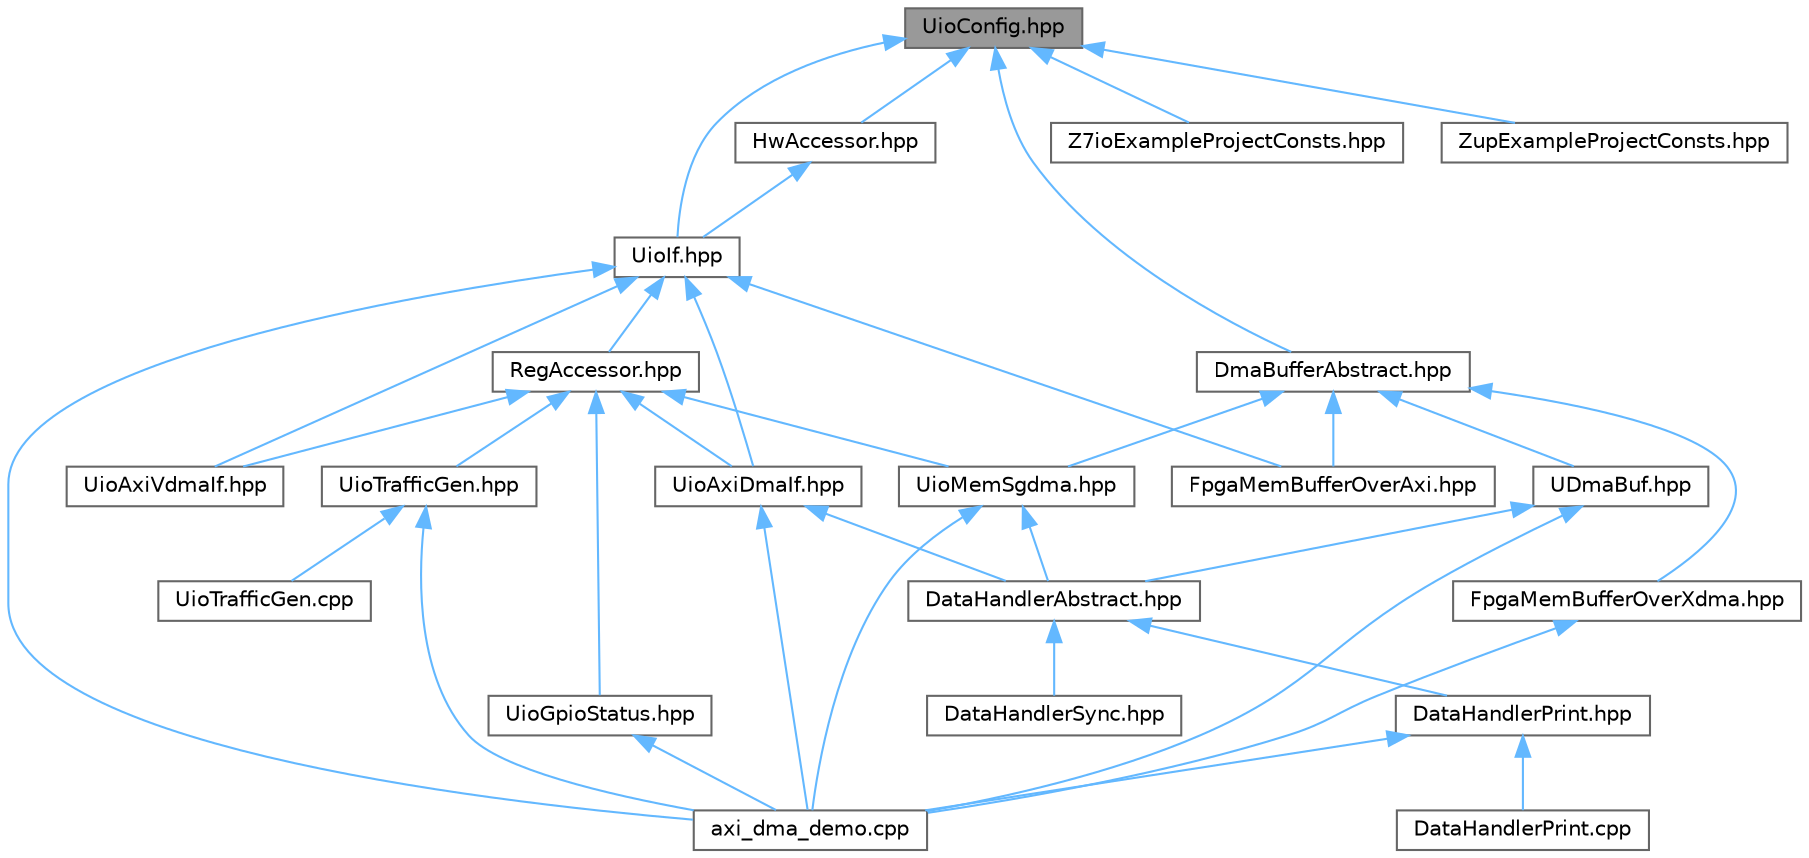digraph "UioConfig.hpp"
{
 // INTERACTIVE_SVG=YES
 // LATEX_PDF_SIZE
  bgcolor="transparent";
  edge [fontname=Helvetica,fontsize=10,labelfontname=Helvetica,labelfontsize=10];
  node [fontname=Helvetica,fontsize=10,shape=box,height=0.2,width=0.4];
  Node1 [label="UioConfig.hpp",height=0.2,width=0.4,color="gray40", fillcolor="grey60", style="filled", fontcolor="black",tooltip=" "];
  Node1 -> Node2 [dir="back",color="steelblue1",style="solid"];
  Node2 [label="DmaBufferAbstract.hpp",height=0.2,width=0.4,color="grey40", fillcolor="white", style="filled",URL="$_dma_buffer_abstract_8hpp.html",tooltip=" "];
  Node2 -> Node3 [dir="back",color="steelblue1",style="solid"];
  Node3 [label="FpgaMemBufferOverAxi.hpp",height=0.2,width=0.4,color="grey40", fillcolor="white", style="filled",URL="$_fpga_mem_buffer_over_axi_8hpp.html",tooltip=" "];
  Node2 -> Node4 [dir="back",color="steelblue1",style="solid"];
  Node4 [label="FpgaMemBufferOverXdma.hpp",height=0.2,width=0.4,color="grey40", fillcolor="white", style="filled",URL="$_fpga_mem_buffer_over_xdma_8hpp.html",tooltip=" "];
  Node4 -> Node5 [dir="back",color="steelblue1",style="solid"];
  Node5 [label="axi_dma_demo.cpp",height=0.2,width=0.4,color="grey40", fillcolor="white", style="filled",URL="$axi__dma__demo_8cpp.html",tooltip=" "];
  Node2 -> Node6 [dir="back",color="steelblue1",style="solid"];
  Node6 [label="UDmaBuf.hpp",height=0.2,width=0.4,color="grey40", fillcolor="white", style="filled",URL="$_u_dma_buf_8hpp.html",tooltip=" "];
  Node6 -> Node7 [dir="back",color="steelblue1",style="solid"];
  Node7 [label="DataHandlerAbstract.hpp",height=0.2,width=0.4,color="grey40", fillcolor="white", style="filled",URL="$_data_handler_abstract_8hpp.html",tooltip=" "];
  Node7 -> Node8 [dir="back",color="steelblue1",style="solid"];
  Node8 [label="DataHandlerPrint.hpp",height=0.2,width=0.4,color="grey40", fillcolor="white", style="filled",URL="$_data_handler_print_8hpp.html",tooltip=" "];
  Node8 -> Node9 [dir="back",color="steelblue1",style="solid"];
  Node9 [label="DataHandlerPrint.cpp",height=0.2,width=0.4,color="grey40", fillcolor="white", style="filled",URL="$_data_handler_print_8cpp.html",tooltip=" "];
  Node8 -> Node5 [dir="back",color="steelblue1",style="solid"];
  Node7 -> Node10 [dir="back",color="steelblue1",style="solid"];
  Node10 [label="DataHandlerSync.hpp",height=0.2,width=0.4,color="grey40", fillcolor="white", style="filled",URL="$_data_handler_sync_8hpp.html",tooltip=" "];
  Node6 -> Node5 [dir="back",color="steelblue1",style="solid"];
  Node2 -> Node11 [dir="back",color="steelblue1",style="solid"];
  Node11 [label="UioMemSgdma.hpp",height=0.2,width=0.4,color="grey40", fillcolor="white", style="filled",URL="$_uio_mem_sgdma_8hpp.html",tooltip=" "];
  Node11 -> Node7 [dir="back",color="steelblue1",style="solid"];
  Node11 -> Node5 [dir="back",color="steelblue1",style="solid"];
  Node1 -> Node12 [dir="back",color="steelblue1",style="solid"];
  Node12 [label="HwAccessor.hpp",height=0.2,width=0.4,color="grey40", fillcolor="white", style="filled",URL="$_hw_accessor_8hpp.html",tooltip=" "];
  Node12 -> Node13 [dir="back",color="steelblue1",style="solid"];
  Node13 [label="UioIf.hpp",height=0.2,width=0.4,color="grey40", fillcolor="white", style="filled",URL="$_uio_if_8hpp.html",tooltip=" "];
  Node13 -> Node3 [dir="back",color="steelblue1",style="solid"];
  Node13 -> Node14 [dir="back",color="steelblue1",style="solid"];
  Node14 [label="RegAccessor.hpp",height=0.2,width=0.4,color="grey40", fillcolor="white", style="filled",URL="$_reg_accessor_8hpp.html",tooltip=" "];
  Node14 -> Node15 [dir="back",color="steelblue1",style="solid"];
  Node15 [label="UioAxiDmaIf.hpp",height=0.2,width=0.4,color="grey40", fillcolor="white", style="filled",URL="$_uio_axi_dma_if_8hpp.html",tooltip=" "];
  Node15 -> Node7 [dir="back",color="steelblue1",style="solid"];
  Node15 -> Node5 [dir="back",color="steelblue1",style="solid"];
  Node14 -> Node16 [dir="back",color="steelblue1",style="solid"];
  Node16 [label="UioAxiVdmaIf.hpp",height=0.2,width=0.4,color="grey40", fillcolor="white", style="filled",URL="$_uio_axi_vdma_if_8hpp.html",tooltip=" "];
  Node14 -> Node17 [dir="back",color="steelblue1",style="solid"];
  Node17 [label="UioGpioStatus.hpp",height=0.2,width=0.4,color="grey40", fillcolor="white", style="filled",URL="$_uio_gpio_status_8hpp.html",tooltip=" "];
  Node17 -> Node5 [dir="back",color="steelblue1",style="solid"];
  Node14 -> Node11 [dir="back",color="steelblue1",style="solid"];
  Node14 -> Node18 [dir="back",color="steelblue1",style="solid"];
  Node18 [label="UioTrafficGen.hpp",height=0.2,width=0.4,color="grey40", fillcolor="white", style="filled",URL="$_uio_traffic_gen_8hpp.html",tooltip=" "];
  Node18 -> Node19 [dir="back",color="steelblue1",style="solid"];
  Node19 [label="UioTrafficGen.cpp",height=0.2,width=0.4,color="grey40", fillcolor="white", style="filled",URL="$_uio_traffic_gen_8cpp.html",tooltip=" "];
  Node18 -> Node5 [dir="back",color="steelblue1",style="solid"];
  Node13 -> Node15 [dir="back",color="steelblue1",style="solid"];
  Node13 -> Node16 [dir="back",color="steelblue1",style="solid"];
  Node13 -> Node5 [dir="back",color="steelblue1",style="solid"];
  Node1 -> Node13 [dir="back",color="steelblue1",style="solid"];
  Node1 -> Node20 [dir="back",color="steelblue1",style="solid"];
  Node20 [label="Z7ioExampleProjectConsts.hpp",height=0.2,width=0.4,color="grey40", fillcolor="white", style="filled",URL="$_z7io_example_project_consts_8hpp.html",tooltip=" "];
  Node1 -> Node21 [dir="back",color="steelblue1",style="solid"];
  Node21 [label="ZupExampleProjectConsts.hpp",height=0.2,width=0.4,color="grey40", fillcolor="white", style="filled",URL="$_zup_example_project_consts_8hpp.html",tooltip=" "];
}
